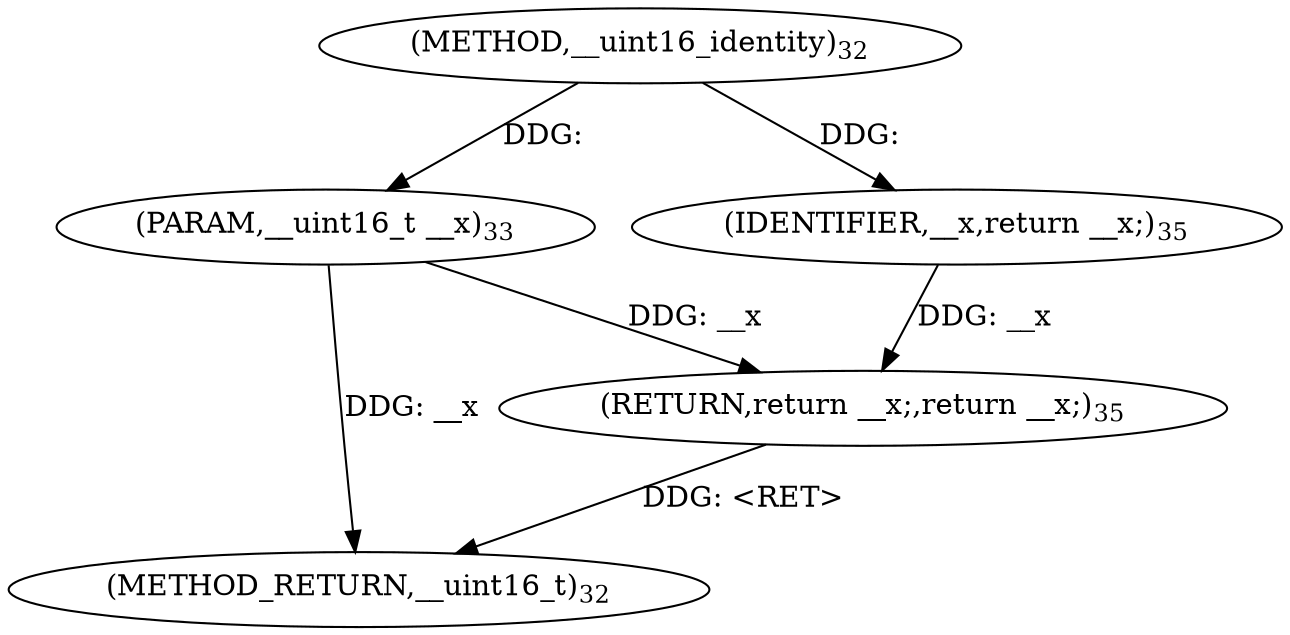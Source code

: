 digraph "__uint16_identity" {  
"45379" [label = <(METHOD,__uint16_identity)<SUB>32</SUB>> ]
"45384" [label = <(METHOD_RETURN,__uint16_t)<SUB>32</SUB>> ]
"45380" [label = <(PARAM,__uint16_t __x)<SUB>33</SUB>> ]
"45382" [label = <(RETURN,return __x;,return __x;)<SUB>35</SUB>> ]
"45383" [label = <(IDENTIFIER,__x,return __x;)<SUB>35</SUB>> ]
  "45382" -> "45384"  [ label = "DDG: &lt;RET&gt;"] 
  "45380" -> "45384"  [ label = "DDG: __x"] 
  "45379" -> "45380"  [ label = "DDG: "] 
  "45383" -> "45382"  [ label = "DDG: __x"] 
  "45380" -> "45382"  [ label = "DDG: __x"] 
  "45379" -> "45383"  [ label = "DDG: "] 
}
